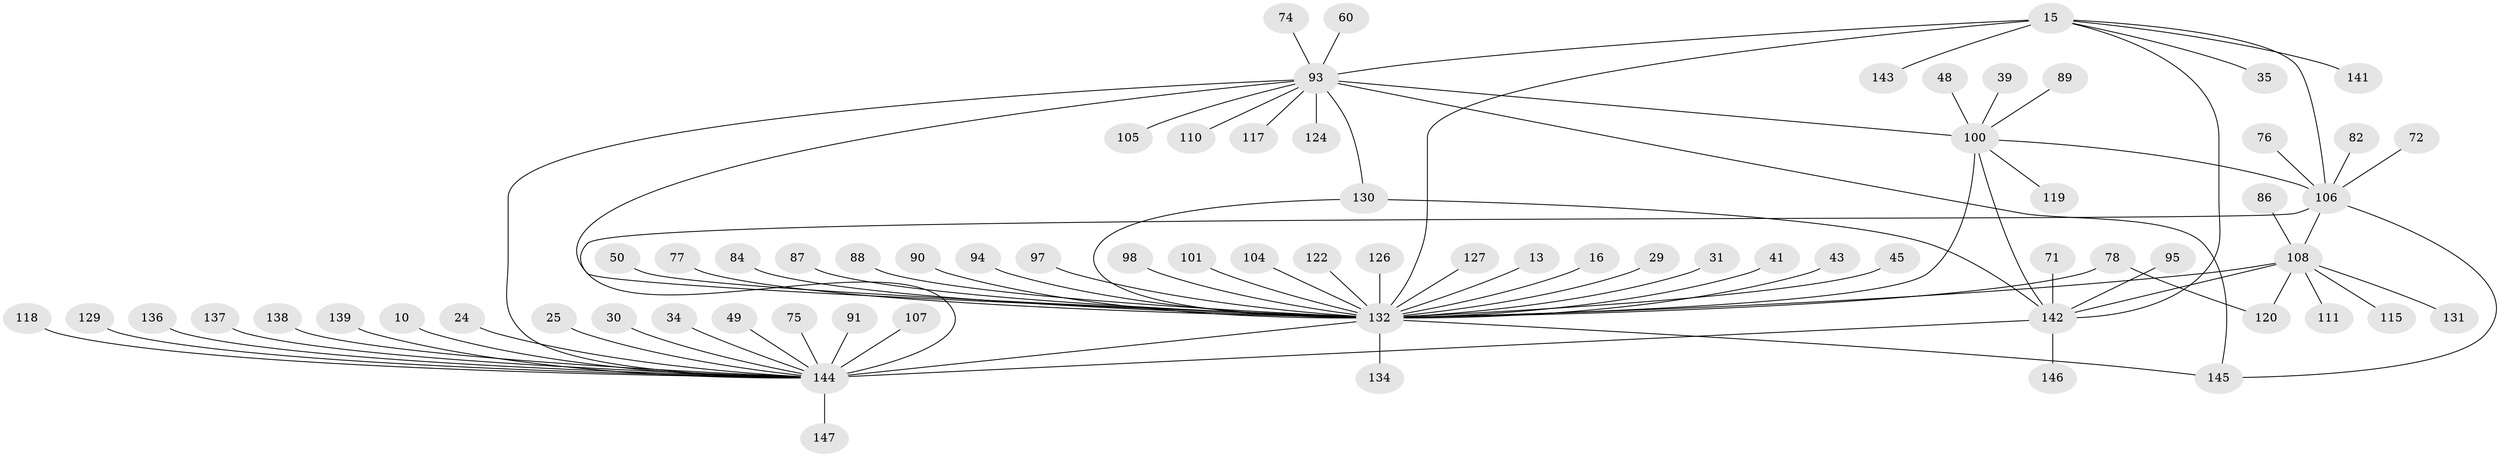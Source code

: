 // original degree distribution, {33: 0.006802721088435374, 4: 0.09523809523809523, 2: 0.22448979591836735, 23: 0.006802721088435374, 7: 0.013605442176870748, 13: 0.006802721088435374, 3: 0.10884353741496598, 1: 0.4557823129251701, 8: 0.013605442176870748, 14: 0.006802721088435374, 5: 0.034013605442176874, 11: 0.006802721088435374, 6: 0.02040816326530612}
// Generated by graph-tools (version 1.1) at 2025/47/03/09/25 04:47:18]
// undirected, 73 vertices, 86 edges
graph export_dot {
graph [start="1"]
  node [color=gray90,style=filled];
  10;
  13 [super="+8"];
  15 [super="+3"];
  16;
  24;
  25;
  29;
  30;
  31;
  34;
  35;
  39;
  41;
  43;
  45;
  48;
  49;
  50;
  60;
  71;
  72;
  74;
  75 [super="+56"];
  76;
  77;
  78 [super="+18"];
  82;
  84;
  86;
  87;
  88;
  89 [super="+57"];
  90;
  91;
  93 [super="+33+44+85+92+73"];
  94;
  95;
  97;
  98;
  100 [super="+64+46"];
  101;
  104 [super="+59"];
  105;
  106 [super="+79+40"];
  107;
  108 [super="+54+81"];
  110;
  111;
  115;
  117;
  118;
  119;
  120 [super="+114"];
  122;
  124;
  126 [super="+83"];
  127;
  129;
  130 [super="+113+12+27+96"];
  131;
  132 [super="+23+53+36+22"];
  134;
  136;
  137;
  138 [super="+103"];
  139;
  141;
  142 [super="+109+133+112+99"];
  143;
  144 [super="+51+121+135+128+66+140+116"];
  145 [super="+63+123"];
  146;
  147;
  10 -- 144;
  13 -- 132;
  15 -- 35;
  15 -- 141;
  15 -- 143;
  15 -- 93 [weight=3];
  15 -- 142 [weight=3];
  15 -- 132 [weight=3];
  15 -- 106 [weight=2];
  16 -- 132;
  24 -- 144;
  25 -- 144;
  29 -- 132;
  30 -- 144;
  31 -- 132 [weight=3];
  34 -- 144;
  39 -- 100;
  41 -- 132;
  43 -- 132;
  45 -- 132;
  48 -- 100;
  49 -- 144;
  50 -- 132;
  60 -- 93;
  71 -- 142;
  72 -- 106;
  74 -- 93;
  75 -- 144;
  76 -- 106;
  77 -- 132;
  78 -- 120;
  78 -- 132;
  82 -- 106;
  84 -- 132;
  86 -- 108;
  87 -- 132;
  88 -- 132;
  89 -- 100;
  90 -- 132 [weight=2];
  91 -- 144;
  93 -- 105;
  93 -- 124;
  93 -- 110;
  93 -- 117;
  93 -- 130 [weight=2];
  93 -- 145;
  93 -- 144 [weight=3];
  93 -- 100;
  93 -- 132;
  94 -- 132;
  95 -- 142;
  97 -- 132;
  98 -- 132;
  100 -- 119;
  100 -- 106;
  100 -- 132 [weight=5];
  100 -- 142 [weight=3];
  101 -- 132;
  104 -- 132;
  106 -- 144 [weight=3];
  106 -- 108 [weight=2];
  106 -- 145;
  107 -- 144;
  108 -- 131;
  108 -- 115;
  108 -- 120 [weight=2];
  108 -- 111;
  108 -- 142 [weight=2];
  108 -- 132 [weight=4];
  118 -- 144;
  122 -- 132;
  126 -- 132;
  127 -- 132;
  129 -- 144;
  130 -- 142;
  130 -- 132;
  132 -- 144 [weight=9];
  132 -- 134;
  132 -- 145;
  136 -- 144;
  137 -- 144;
  138 -- 144;
  139 -- 144;
  142 -- 144 [weight=2];
  142 -- 146;
  144 -- 147;
}
